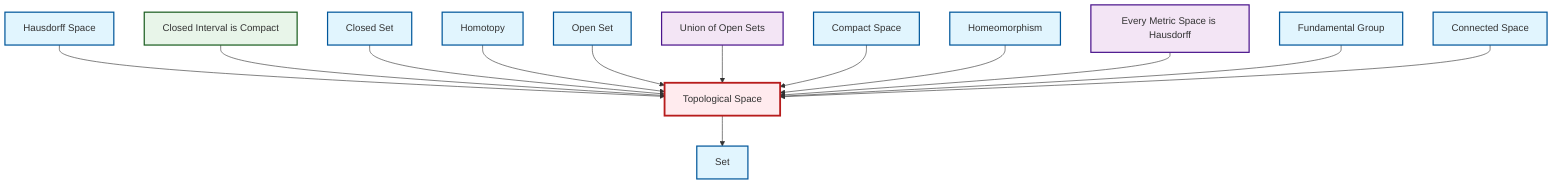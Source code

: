 graph TD
    classDef definition fill:#e1f5fe,stroke:#01579b,stroke-width:2px
    classDef theorem fill:#f3e5f5,stroke:#4a148c,stroke-width:2px
    classDef axiom fill:#fff3e0,stroke:#e65100,stroke-width:2px
    classDef example fill:#e8f5e9,stroke:#1b5e20,stroke-width:2px
    classDef current fill:#ffebee,stroke:#b71c1c,stroke-width:3px
    def-connected["Connected Space"]:::definition
    def-open-set["Open Set"]:::definition
    def-homotopy["Homotopy"]:::definition
    def-closed-set["Closed Set"]:::definition
    thm-union-open-sets["Union of Open Sets"]:::theorem
    def-hausdorff["Hausdorff Space"]:::definition
    thm-metric-hausdorff["Every Metric Space is Hausdorff"]:::theorem
    def-compact["Compact Space"]:::definition
    def-set["Set"]:::definition
    def-fundamental-group["Fundamental Group"]:::definition
    def-topological-space["Topological Space"]:::definition
    def-homeomorphism["Homeomorphism"]:::definition
    ex-closed-interval-compact["Closed Interval is Compact"]:::example
    def-hausdorff --> def-topological-space
    def-topological-space --> def-set
    ex-closed-interval-compact --> def-topological-space
    def-closed-set --> def-topological-space
    def-homotopy --> def-topological-space
    def-open-set --> def-topological-space
    thm-union-open-sets --> def-topological-space
    def-compact --> def-topological-space
    def-homeomorphism --> def-topological-space
    thm-metric-hausdorff --> def-topological-space
    def-fundamental-group --> def-topological-space
    def-connected --> def-topological-space
    class def-topological-space current